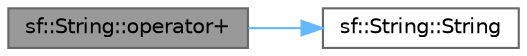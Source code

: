 digraph "sf::String::operator+"
{
 // LATEX_PDF_SIZE
  bgcolor="transparent";
  edge [fontname=Helvetica,fontsize=10,labelfontname=Helvetica,labelfontsize=10];
  node [fontname=Helvetica,fontsize=10,shape=box,height=0.2,width=0.4];
  rankdir="LR";
  Node1 [id="Node000001",label="sf::String::operator+",height=0.2,width=0.4,color="gray40", fillcolor="grey60", style="filled", fontcolor="black",tooltip="Overload of binary + operator to concatenate two strings."];
  Node1 -> Node2 [id="edge1_Node000001_Node000002",color="steelblue1",style="solid",tooltip=" "];
  Node2 [id="Node000002",label="sf::String::String",height=0.2,width=0.4,color="grey40", fillcolor="white", style="filled",URL="$classsf_1_1_string.html#a9563a4e93f692e0c8e8702b374ef8692",tooltip="Default constructor."];
}
